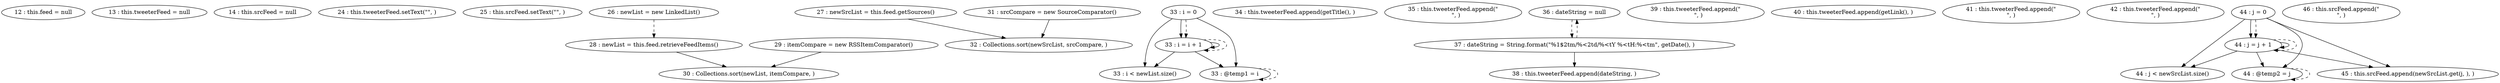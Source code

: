 digraph G {
"12 : this.feed = null"
"13 : this.tweeterFeed = null"
"14 : this.srcFeed = null"
"24 : this.tweeterFeed.setText(\"\", )"
"25 : this.srcFeed.setText(\"\", )"
"26 : newList = new LinkedList()"
"26 : newList = new LinkedList()" -> "28 : newList = this.feed.retrieveFeedItems()" [style=dashed]
"27 : newSrcList = this.feed.getSources()"
"27 : newSrcList = this.feed.getSources()" -> "32 : Collections.sort(newSrcList, srcCompare, )"
"28 : newList = this.feed.retrieveFeedItems()"
"28 : newList = this.feed.retrieveFeedItems()" -> "30 : Collections.sort(newList, itemCompare, )"
"29 : itemCompare = new RSSItemComparator()"
"29 : itemCompare = new RSSItemComparator()" -> "30 : Collections.sort(newList, itemCompare, )"
"30 : Collections.sort(newList, itemCompare, )"
"31 : srcCompare = new SourceComparator()"
"31 : srcCompare = new SourceComparator()" -> "32 : Collections.sort(newSrcList, srcCompare, )"
"32 : Collections.sort(newSrcList, srcCompare, )"
"33 : i = 0"
"33 : i = 0" -> "33 : i < newList.size()"
"33 : i = 0" -> "33 : @temp1 = i"
"33 : i = 0" -> "33 : i = i + 1"
"33 : i = 0" -> "33 : i = i + 1" [style=dashed]
"33 : i < newList.size()"
"34 : this.tweeterFeed.append(getTitle(), )"
"35 : this.tweeterFeed.append(\"\n   \", )"
"36 : dateString = null"
"36 : dateString = null" -> "37 : dateString = String.format(\"%1$2tm/%<2td/%<tY %<tH:%<tm\", getDate(), )" [style=dashed]
"37 : dateString = String.format(\"%1$2tm/%<2td/%<tY %<tH:%<tm\", getDate(), )"
"37 : dateString = String.format(\"%1$2tm/%<2td/%<tY %<tH:%<tm\", getDate(), )" -> "38 : this.tweeterFeed.append(dateString, )"
"37 : dateString = String.format(\"%1$2tm/%<2td/%<tY %<tH:%<tm\", getDate(), )" -> "36 : dateString = null" [style=dashed]
"38 : this.tweeterFeed.append(dateString, )"
"39 : this.tweeterFeed.append(\"\n   \", )"
"40 : this.tweeterFeed.append(getLink(), )"
"41 : this.tweeterFeed.append(\"\n\", )"
"42 : this.tweeterFeed.append(\"\n\", )"
"33 : @temp1 = i"
"33 : @temp1 = i" -> "33 : @temp1 = i" [style=dashed]
"33 : i = i + 1"
"33 : i = i + 1" -> "33 : i < newList.size()"
"33 : i = i + 1" -> "33 : @temp1 = i"
"33 : i = i + 1" -> "33 : i = i + 1"
"33 : i = i + 1" -> "33 : i = i + 1" [style=dashed]
"44 : j = 0"
"44 : j = 0" -> "44 : j < newSrcList.size()"
"44 : j = 0" -> "44 : @temp2 = j"
"44 : j = 0" -> "45 : this.srcFeed.append(newSrcList.get(j, ), )"
"44 : j = 0" -> "44 : j = j + 1"
"44 : j = 0" -> "44 : j = j + 1" [style=dashed]
"44 : j < newSrcList.size()"
"45 : this.srcFeed.append(newSrcList.get(j, ), )"
"46 : this.srcFeed.append(\"\n\", )"
"44 : @temp2 = j"
"44 : @temp2 = j" -> "44 : @temp2 = j" [style=dashed]
"44 : j = j + 1"
"44 : j = j + 1" -> "44 : j < newSrcList.size()"
"44 : j = j + 1" -> "44 : @temp2 = j"
"44 : j = j + 1" -> "45 : this.srcFeed.append(newSrcList.get(j, ), )"
"44 : j = j + 1" -> "44 : j = j + 1"
"44 : j = j + 1" -> "44 : j = j + 1" [style=dashed]
}